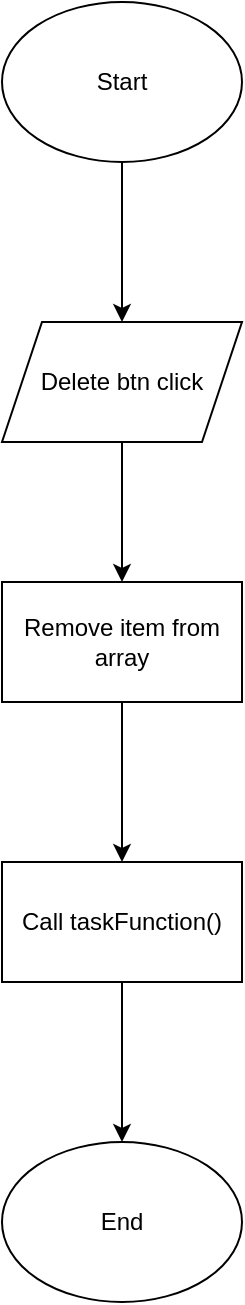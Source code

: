 <mxfile version="22.0.0" type="github">
  <diagram name="Page-1" id="7kpa4luSOtVa7Al1tANr">
    <mxGraphModel dx="1434" dy="785" grid="1" gridSize="10" guides="1" tooltips="1" connect="1" arrows="1" fold="1" page="1" pageScale="1" pageWidth="827" pageHeight="1169" math="0" shadow="0">
      <root>
        <mxCell id="0" />
        <mxCell id="1" parent="0" />
        <mxCell id="dmX--HjLQmwiPRriXXAR-10" value="" style="edgeStyle=orthogonalEdgeStyle;rounded=0;orthogonalLoop=1;jettySize=auto;html=1;" edge="1" parent="1" source="dmX--HjLQmwiPRriXXAR-1" target="dmX--HjLQmwiPRriXXAR-9">
          <mxGeometry relative="1" as="geometry" />
        </mxCell>
        <mxCell id="dmX--HjLQmwiPRriXXAR-1" value="Remove item from array" style="rounded=0;whiteSpace=wrap;html=1;" vertex="1" parent="1">
          <mxGeometry x="480" y="370" width="120" height="60" as="geometry" />
        </mxCell>
        <mxCell id="dmX--HjLQmwiPRriXXAR-8" style="edgeStyle=orthogonalEdgeStyle;rounded=0;orthogonalLoop=1;jettySize=auto;html=1;entryX=0.5;entryY=0;entryDx=0;entryDy=0;" edge="1" parent="1" source="dmX--HjLQmwiPRriXXAR-2" target="dmX--HjLQmwiPRriXXAR-1">
          <mxGeometry relative="1" as="geometry" />
        </mxCell>
        <mxCell id="dmX--HjLQmwiPRriXXAR-2" value="Delete btn click" style="shape=parallelogram;perimeter=parallelogramPerimeter;whiteSpace=wrap;html=1;fixedSize=1;" vertex="1" parent="1">
          <mxGeometry x="480" y="240" width="120" height="60" as="geometry" />
        </mxCell>
        <mxCell id="dmX--HjLQmwiPRriXXAR-7" style="edgeStyle=orthogonalEdgeStyle;rounded=0;orthogonalLoop=1;jettySize=auto;html=1;entryX=0.5;entryY=0;entryDx=0;entryDy=0;" edge="1" parent="1" source="dmX--HjLQmwiPRriXXAR-5" target="dmX--HjLQmwiPRriXXAR-2">
          <mxGeometry relative="1" as="geometry" />
        </mxCell>
        <mxCell id="dmX--HjLQmwiPRriXXAR-5" value="Start" style="ellipse;whiteSpace=wrap;html=1;" vertex="1" parent="1">
          <mxGeometry x="480" y="80" width="120" height="80" as="geometry" />
        </mxCell>
        <mxCell id="dmX--HjLQmwiPRriXXAR-14" value="" style="edgeStyle=orthogonalEdgeStyle;rounded=0;orthogonalLoop=1;jettySize=auto;html=1;" edge="1" parent="1" source="dmX--HjLQmwiPRriXXAR-9" target="dmX--HjLQmwiPRriXXAR-13">
          <mxGeometry relative="1" as="geometry" />
        </mxCell>
        <mxCell id="dmX--HjLQmwiPRriXXAR-9" value="Call&amp;nbsp;taskFunction()" style="rounded=0;whiteSpace=wrap;html=1;" vertex="1" parent="1">
          <mxGeometry x="480" y="510" width="120" height="60" as="geometry" />
        </mxCell>
        <mxCell id="dmX--HjLQmwiPRriXXAR-13" value="End" style="ellipse;whiteSpace=wrap;html=1;" vertex="1" parent="1">
          <mxGeometry x="480" y="650" width="120" height="80" as="geometry" />
        </mxCell>
      </root>
    </mxGraphModel>
  </diagram>
</mxfile>
